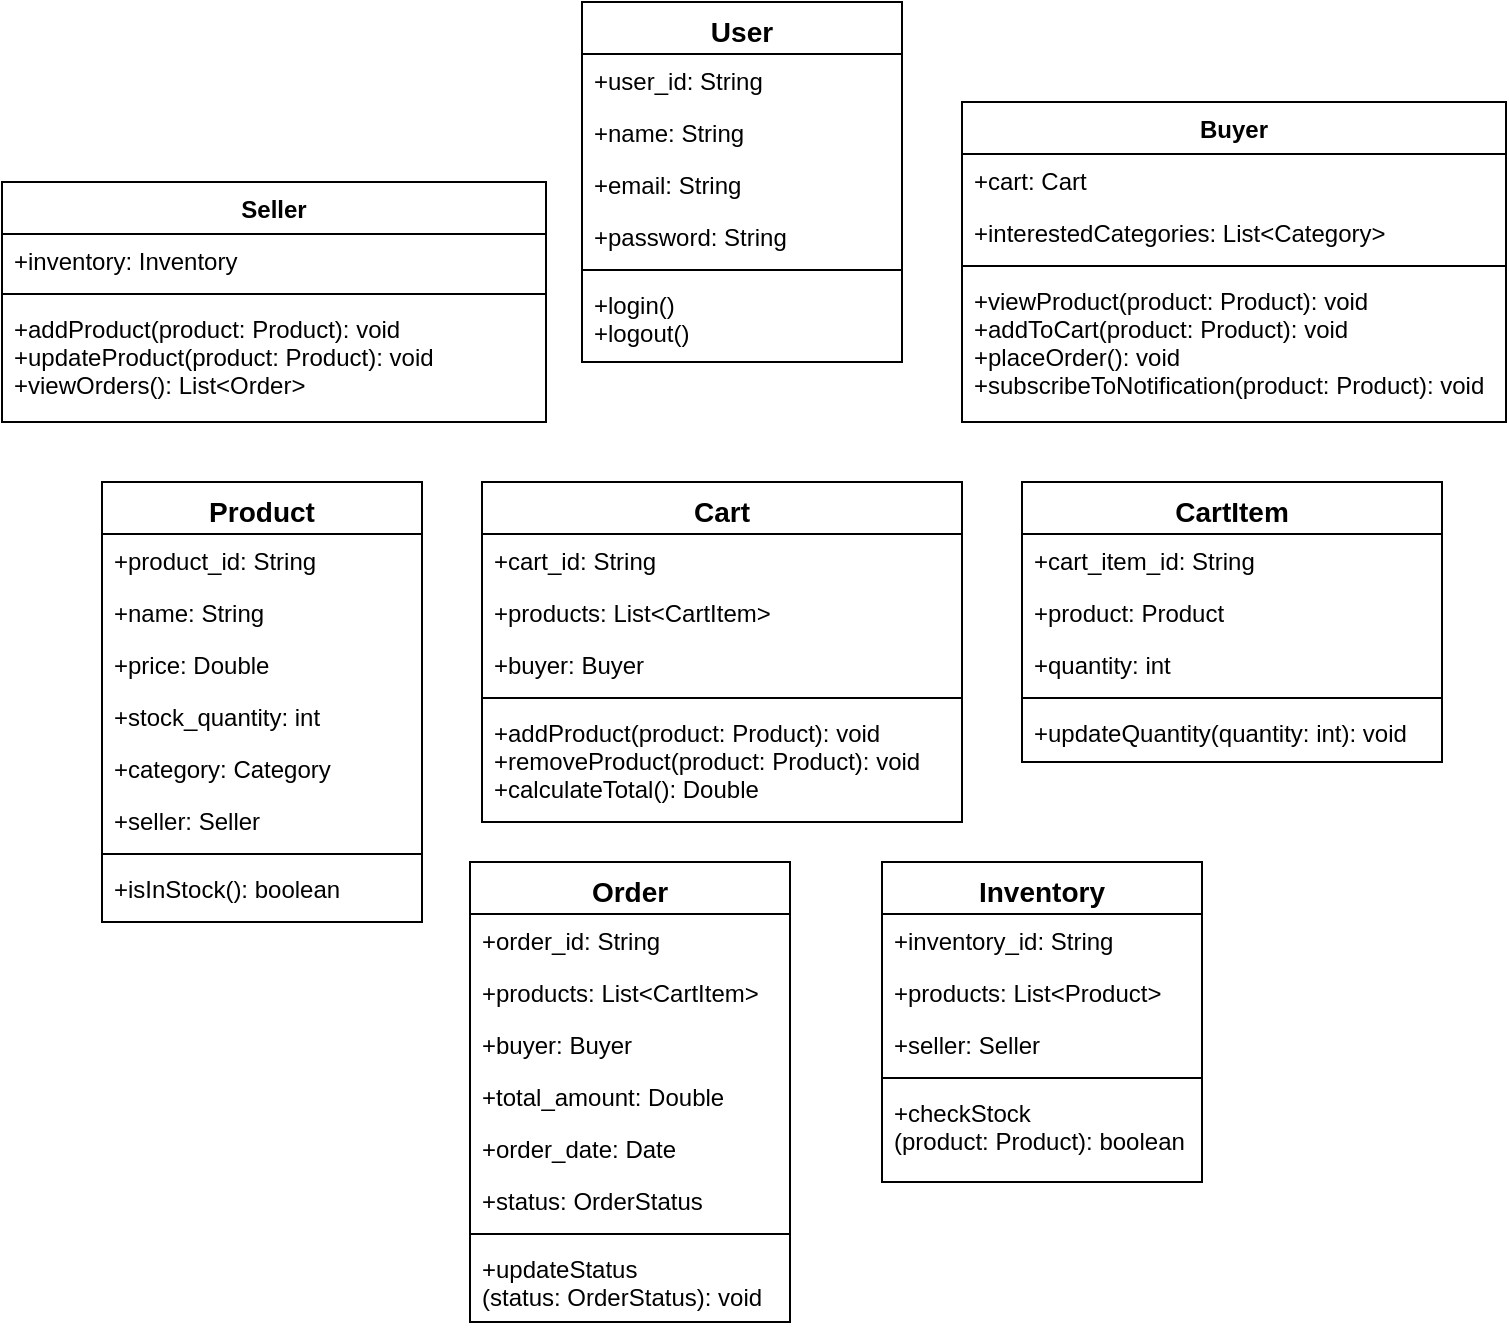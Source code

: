 <mxfile version="24.7.7">
  <diagram id="C5RBs43oDa-KdzZeNtuy" name="Page-1">
    <mxGraphModel dx="1050" dy="557" grid="1" gridSize="10" guides="1" tooltips="1" connect="1" arrows="1" fold="1" page="1" pageScale="1" pageWidth="827" pageHeight="1169" math="0" shadow="0">
      <root>
        <mxCell id="WIyWlLk6GJQsqaUBKTNV-0" />
        <mxCell id="WIyWlLk6GJQsqaUBKTNV-1" parent="WIyWlLk6GJQsqaUBKTNV-0" />
        <mxCell id="zkfFHV4jXpPFQw0GAbJ--0" value="User" style="swimlane;fontStyle=1;align=center;verticalAlign=top;childLayout=stackLayout;horizontal=1;startSize=26;horizontalStack=0;resizeParent=1;resizeLast=0;collapsible=1;marginBottom=0;rounded=0;shadow=0;strokeWidth=1;fontSize=14;" parent="WIyWlLk6GJQsqaUBKTNV-1" vertex="1">
          <mxGeometry x="310" y="60" width="160" height="180" as="geometry">
            <mxRectangle x="230" y="140" width="160" height="26" as="alternateBounds" />
          </mxGeometry>
        </mxCell>
        <mxCell id="zkfFHV4jXpPFQw0GAbJ--1" value="+user_id: String" style="text;align=left;verticalAlign=top;spacingLeft=4;spacingRight=4;overflow=hidden;rotatable=0;points=[[0,0.5],[1,0.5]];portConstraint=eastwest;" parent="zkfFHV4jXpPFQw0GAbJ--0" vertex="1">
          <mxGeometry y="26" width="160" height="26" as="geometry" />
        </mxCell>
        <mxCell id="zkfFHV4jXpPFQw0GAbJ--2" value="+name: String" style="text;align=left;verticalAlign=top;spacingLeft=4;spacingRight=4;overflow=hidden;rotatable=0;points=[[0,0.5],[1,0.5]];portConstraint=eastwest;rounded=0;shadow=0;html=0;" parent="zkfFHV4jXpPFQw0GAbJ--0" vertex="1">
          <mxGeometry y="52" width="160" height="26" as="geometry" />
        </mxCell>
        <mxCell id="zkfFHV4jXpPFQw0GAbJ--3" value="+email: String" style="text;align=left;verticalAlign=top;spacingLeft=4;spacingRight=4;overflow=hidden;rotatable=0;points=[[0,0.5],[1,0.5]];portConstraint=eastwest;rounded=0;shadow=0;html=0;" parent="zkfFHV4jXpPFQw0GAbJ--0" vertex="1">
          <mxGeometry y="78" width="160" height="26" as="geometry" />
        </mxCell>
        <mxCell id="u5Cq7U4rIZ7ZOea5_f4H-0" value="+password: String" style="text;align=left;verticalAlign=top;spacingLeft=4;spacingRight=4;overflow=hidden;rotatable=0;points=[[0,0.5],[1,0.5]];portConstraint=eastwest;rounded=0;shadow=0;html=0;" vertex="1" parent="zkfFHV4jXpPFQw0GAbJ--0">
          <mxGeometry y="104" width="160" height="26" as="geometry" />
        </mxCell>
        <mxCell id="zkfFHV4jXpPFQw0GAbJ--4" value="" style="line;html=1;strokeWidth=1;align=left;verticalAlign=middle;spacingTop=-1;spacingLeft=3;spacingRight=3;rotatable=0;labelPosition=right;points=[];portConstraint=eastwest;" parent="zkfFHV4jXpPFQw0GAbJ--0" vertex="1">
          <mxGeometry y="130" width="160" height="8" as="geometry" />
        </mxCell>
        <mxCell id="zkfFHV4jXpPFQw0GAbJ--5" value="+login()&#xa;+logout()" style="text;align=left;verticalAlign=top;spacingLeft=4;spacingRight=4;overflow=hidden;rotatable=0;points=[[0,0.5],[1,0.5]];portConstraint=eastwest;" parent="zkfFHV4jXpPFQw0GAbJ--0" vertex="1">
          <mxGeometry y="138" width="160" height="42" as="geometry" />
        </mxCell>
        <mxCell id="zkfFHV4jXpPFQw0GAbJ--17" value="Buyer" style="swimlane;fontStyle=1;align=center;verticalAlign=top;childLayout=stackLayout;horizontal=1;startSize=26;horizontalStack=0;resizeParent=1;resizeLast=0;collapsible=1;marginBottom=0;rounded=0;shadow=0;strokeWidth=1;" parent="WIyWlLk6GJQsqaUBKTNV-1" vertex="1">
          <mxGeometry x="500" y="110" width="272" height="160" as="geometry">
            <mxRectangle x="550" y="140" width="160" height="26" as="alternateBounds" />
          </mxGeometry>
        </mxCell>
        <mxCell id="zkfFHV4jXpPFQw0GAbJ--18" value="+cart: Cart" style="text;align=left;verticalAlign=top;spacingLeft=4;spacingRight=4;overflow=hidden;rotatable=0;points=[[0,0.5],[1,0.5]];portConstraint=eastwest;" parent="zkfFHV4jXpPFQw0GAbJ--17" vertex="1">
          <mxGeometry y="26" width="272" height="26" as="geometry" />
        </mxCell>
        <mxCell id="zkfFHV4jXpPFQw0GAbJ--19" value="+interestedCategories: List&lt;Category&gt;" style="text;align=left;verticalAlign=top;spacingLeft=4;spacingRight=4;overflow=hidden;rotatable=0;points=[[0,0.5],[1,0.5]];portConstraint=eastwest;rounded=0;shadow=0;html=0;" parent="zkfFHV4jXpPFQw0GAbJ--17" vertex="1">
          <mxGeometry y="52" width="272" height="26" as="geometry" />
        </mxCell>
        <mxCell id="zkfFHV4jXpPFQw0GAbJ--23" value="" style="line;html=1;strokeWidth=1;align=left;verticalAlign=middle;spacingTop=-1;spacingLeft=3;spacingRight=3;rotatable=0;labelPosition=right;points=[];portConstraint=eastwest;" parent="zkfFHV4jXpPFQw0GAbJ--17" vertex="1">
          <mxGeometry y="78" width="272" height="8" as="geometry" />
        </mxCell>
        <mxCell id="zkfFHV4jXpPFQw0GAbJ--24" value="+viewProduct(product: Product): void&#xa;+addToCart(product: Product): void&#xa;+placeOrder(): void&#xa;+subscribeToNotification(product: Product): void" style="text;align=left;verticalAlign=top;spacingLeft=4;spacingRight=4;overflow=hidden;rotatable=0;points=[[0,0.5],[1,0.5]];portConstraint=eastwest;" parent="zkfFHV4jXpPFQw0GAbJ--17" vertex="1">
          <mxGeometry y="86" width="272" height="74" as="geometry" />
        </mxCell>
        <mxCell id="u5Cq7U4rIZ7ZOea5_f4H-1" value="Seller" style="swimlane;fontStyle=1;align=center;verticalAlign=top;childLayout=stackLayout;horizontal=1;startSize=26;horizontalStack=0;resizeParent=1;resizeLast=0;collapsible=1;marginBottom=0;rounded=0;shadow=0;strokeWidth=1;" vertex="1" parent="WIyWlLk6GJQsqaUBKTNV-1">
          <mxGeometry x="20" y="150" width="272" height="120" as="geometry">
            <mxRectangle x="550" y="140" width="160" height="26" as="alternateBounds" />
          </mxGeometry>
        </mxCell>
        <mxCell id="u5Cq7U4rIZ7ZOea5_f4H-2" value="+inventory: Inventory" style="text;align=left;verticalAlign=top;spacingLeft=4;spacingRight=4;overflow=hidden;rotatable=0;points=[[0,0.5],[1,0.5]];portConstraint=eastwest;" vertex="1" parent="u5Cq7U4rIZ7ZOea5_f4H-1">
          <mxGeometry y="26" width="272" height="26" as="geometry" />
        </mxCell>
        <mxCell id="u5Cq7U4rIZ7ZOea5_f4H-4" value="" style="line;html=1;strokeWidth=1;align=left;verticalAlign=middle;spacingTop=-1;spacingLeft=3;spacingRight=3;rotatable=0;labelPosition=right;points=[];portConstraint=eastwest;" vertex="1" parent="u5Cq7U4rIZ7ZOea5_f4H-1">
          <mxGeometry y="52" width="272" height="8" as="geometry" />
        </mxCell>
        <mxCell id="u5Cq7U4rIZ7ZOea5_f4H-5" value="+addProduct(product: Product): void&#xa;+updateProduct(product: Product): void&#xa;+viewOrders(): List&lt;Order&gt;" style="text;align=left;verticalAlign=top;spacingLeft=4;spacingRight=4;overflow=hidden;rotatable=0;points=[[0,0.5],[1,0.5]];portConstraint=eastwest;" vertex="1" parent="u5Cq7U4rIZ7ZOea5_f4H-1">
          <mxGeometry y="60" width="272" height="60" as="geometry" />
        </mxCell>
        <mxCell id="u5Cq7U4rIZ7ZOea5_f4H-6" value="Product" style="swimlane;fontStyle=1;align=center;verticalAlign=top;childLayout=stackLayout;horizontal=1;startSize=26;horizontalStack=0;resizeParent=1;resizeLast=0;collapsible=1;marginBottom=0;rounded=0;shadow=0;strokeWidth=1;fontSize=14;" vertex="1" parent="WIyWlLk6GJQsqaUBKTNV-1">
          <mxGeometry x="70" y="300" width="160" height="220" as="geometry">
            <mxRectangle x="230" y="140" width="160" height="26" as="alternateBounds" />
          </mxGeometry>
        </mxCell>
        <mxCell id="u5Cq7U4rIZ7ZOea5_f4H-7" value="+product_id: String" style="text;align=left;verticalAlign=top;spacingLeft=4;spacingRight=4;overflow=hidden;rotatable=0;points=[[0,0.5],[1,0.5]];portConstraint=eastwest;" vertex="1" parent="u5Cq7U4rIZ7ZOea5_f4H-6">
          <mxGeometry y="26" width="160" height="26" as="geometry" />
        </mxCell>
        <mxCell id="u5Cq7U4rIZ7ZOea5_f4H-8" value="+name: String" style="text;align=left;verticalAlign=top;spacingLeft=4;spacingRight=4;overflow=hidden;rotatable=0;points=[[0,0.5],[1,0.5]];portConstraint=eastwest;rounded=0;shadow=0;html=0;" vertex="1" parent="u5Cq7U4rIZ7ZOea5_f4H-6">
          <mxGeometry y="52" width="160" height="26" as="geometry" />
        </mxCell>
        <mxCell id="u5Cq7U4rIZ7ZOea5_f4H-9" value="+price: Double" style="text;align=left;verticalAlign=top;spacingLeft=4;spacingRight=4;overflow=hidden;rotatable=0;points=[[0,0.5],[1,0.5]];portConstraint=eastwest;rounded=0;shadow=0;html=0;" vertex="1" parent="u5Cq7U4rIZ7ZOea5_f4H-6">
          <mxGeometry y="78" width="160" height="26" as="geometry" />
        </mxCell>
        <mxCell id="u5Cq7U4rIZ7ZOea5_f4H-10" value="+stock_quantity: int" style="text;align=left;verticalAlign=top;spacingLeft=4;spacingRight=4;overflow=hidden;rotatable=0;points=[[0,0.5],[1,0.5]];portConstraint=eastwest;rounded=0;shadow=0;html=0;" vertex="1" parent="u5Cq7U4rIZ7ZOea5_f4H-6">
          <mxGeometry y="104" width="160" height="26" as="geometry" />
        </mxCell>
        <mxCell id="u5Cq7U4rIZ7ZOea5_f4H-13" value="+category: Category" style="text;align=left;verticalAlign=top;spacingLeft=4;spacingRight=4;overflow=hidden;rotatable=0;points=[[0,0.5],[1,0.5]];portConstraint=eastwest;rounded=0;shadow=0;html=0;" vertex="1" parent="u5Cq7U4rIZ7ZOea5_f4H-6">
          <mxGeometry y="130" width="160" height="26" as="geometry" />
        </mxCell>
        <mxCell id="u5Cq7U4rIZ7ZOea5_f4H-14" value="+seller: Seller" style="text;align=left;verticalAlign=top;spacingLeft=4;spacingRight=4;overflow=hidden;rotatable=0;points=[[0,0.5],[1,0.5]];portConstraint=eastwest;rounded=0;shadow=0;html=0;" vertex="1" parent="u5Cq7U4rIZ7ZOea5_f4H-6">
          <mxGeometry y="156" width="160" height="26" as="geometry" />
        </mxCell>
        <mxCell id="u5Cq7U4rIZ7ZOea5_f4H-11" value="" style="line;html=1;strokeWidth=1;align=left;verticalAlign=middle;spacingTop=-1;spacingLeft=3;spacingRight=3;rotatable=0;labelPosition=right;points=[];portConstraint=eastwest;" vertex="1" parent="u5Cq7U4rIZ7ZOea5_f4H-6">
          <mxGeometry y="182" width="160" height="8" as="geometry" />
        </mxCell>
        <mxCell id="u5Cq7U4rIZ7ZOea5_f4H-12" value="+isInStock(): boolean" style="text;align=left;verticalAlign=top;spacingLeft=4;spacingRight=4;overflow=hidden;rotatable=0;points=[[0,0.5],[1,0.5]];portConstraint=eastwest;" vertex="1" parent="u5Cq7U4rIZ7ZOea5_f4H-6">
          <mxGeometry y="190" width="160" height="30" as="geometry" />
        </mxCell>
        <mxCell id="u5Cq7U4rIZ7ZOea5_f4H-15" value="Cart" style="swimlane;fontStyle=1;align=center;verticalAlign=top;childLayout=stackLayout;horizontal=1;startSize=26;horizontalStack=0;resizeParent=1;resizeLast=0;collapsible=1;marginBottom=0;rounded=0;shadow=0;strokeWidth=1;fontSize=14;" vertex="1" parent="WIyWlLk6GJQsqaUBKTNV-1">
          <mxGeometry x="260" y="300" width="240" height="170" as="geometry">
            <mxRectangle x="230" y="140" width="160" height="26" as="alternateBounds" />
          </mxGeometry>
        </mxCell>
        <mxCell id="u5Cq7U4rIZ7ZOea5_f4H-16" value="+cart_id: String" style="text;align=left;verticalAlign=top;spacingLeft=4;spacingRight=4;overflow=hidden;rotatable=0;points=[[0,0.5],[1,0.5]];portConstraint=eastwest;" vertex="1" parent="u5Cq7U4rIZ7ZOea5_f4H-15">
          <mxGeometry y="26" width="240" height="26" as="geometry" />
        </mxCell>
        <mxCell id="u5Cq7U4rIZ7ZOea5_f4H-17" value="+products: List&lt;CartItem&gt;" style="text;align=left;verticalAlign=top;spacingLeft=4;spacingRight=4;overflow=hidden;rotatable=0;points=[[0,0.5],[1,0.5]];portConstraint=eastwest;rounded=0;shadow=0;html=0;" vertex="1" parent="u5Cq7U4rIZ7ZOea5_f4H-15">
          <mxGeometry y="52" width="240" height="26" as="geometry" />
        </mxCell>
        <mxCell id="u5Cq7U4rIZ7ZOea5_f4H-18" value="+buyer: Buyer" style="text;align=left;verticalAlign=top;spacingLeft=4;spacingRight=4;overflow=hidden;rotatable=0;points=[[0,0.5],[1,0.5]];portConstraint=eastwest;rounded=0;shadow=0;html=0;" vertex="1" parent="u5Cq7U4rIZ7ZOea5_f4H-15">
          <mxGeometry y="78" width="240" height="26" as="geometry" />
        </mxCell>
        <mxCell id="u5Cq7U4rIZ7ZOea5_f4H-20" value="" style="line;html=1;strokeWidth=1;align=left;verticalAlign=middle;spacingTop=-1;spacingLeft=3;spacingRight=3;rotatable=0;labelPosition=right;points=[];portConstraint=eastwest;" vertex="1" parent="u5Cq7U4rIZ7ZOea5_f4H-15">
          <mxGeometry y="104" width="240" height="8" as="geometry" />
        </mxCell>
        <mxCell id="u5Cq7U4rIZ7ZOea5_f4H-21" value="+addProduct(product: Product): void&#xa;+removeProduct(product: Product): void&#xa;+calculateTotal(): Double" style="text;align=left;verticalAlign=top;spacingLeft=4;spacingRight=4;overflow=hidden;rotatable=0;points=[[0,0.5],[1,0.5]];portConstraint=eastwest;" vertex="1" parent="u5Cq7U4rIZ7ZOea5_f4H-15">
          <mxGeometry y="112" width="240" height="58" as="geometry" />
        </mxCell>
        <mxCell id="u5Cq7U4rIZ7ZOea5_f4H-22" value="CartItem" style="swimlane;fontStyle=1;align=center;verticalAlign=top;childLayout=stackLayout;horizontal=1;startSize=26;horizontalStack=0;resizeParent=1;resizeLast=0;collapsible=1;marginBottom=0;rounded=0;shadow=0;strokeWidth=1;fontSize=14;" vertex="1" parent="WIyWlLk6GJQsqaUBKTNV-1">
          <mxGeometry x="530" y="300" width="210" height="140" as="geometry">
            <mxRectangle x="230" y="140" width="160" height="26" as="alternateBounds" />
          </mxGeometry>
        </mxCell>
        <mxCell id="u5Cq7U4rIZ7ZOea5_f4H-23" value="+cart_item_id: String" style="text;align=left;verticalAlign=top;spacingLeft=4;spacingRight=4;overflow=hidden;rotatable=0;points=[[0,0.5],[1,0.5]];portConstraint=eastwest;" vertex="1" parent="u5Cq7U4rIZ7ZOea5_f4H-22">
          <mxGeometry y="26" width="210" height="26" as="geometry" />
        </mxCell>
        <mxCell id="u5Cq7U4rIZ7ZOea5_f4H-24" value="+product: Product" style="text;align=left;verticalAlign=top;spacingLeft=4;spacingRight=4;overflow=hidden;rotatable=0;points=[[0,0.5],[1,0.5]];portConstraint=eastwest;rounded=0;shadow=0;html=0;" vertex="1" parent="u5Cq7U4rIZ7ZOea5_f4H-22">
          <mxGeometry y="52" width="210" height="26" as="geometry" />
        </mxCell>
        <mxCell id="u5Cq7U4rIZ7ZOea5_f4H-25" value="+quantity: int" style="text;align=left;verticalAlign=top;spacingLeft=4;spacingRight=4;overflow=hidden;rotatable=0;points=[[0,0.5],[1,0.5]];portConstraint=eastwest;rounded=0;shadow=0;html=0;" vertex="1" parent="u5Cq7U4rIZ7ZOea5_f4H-22">
          <mxGeometry y="78" width="210" height="26" as="geometry" />
        </mxCell>
        <mxCell id="u5Cq7U4rIZ7ZOea5_f4H-27" value="" style="line;html=1;strokeWidth=1;align=left;verticalAlign=middle;spacingTop=-1;spacingLeft=3;spacingRight=3;rotatable=0;labelPosition=right;points=[];portConstraint=eastwest;" vertex="1" parent="u5Cq7U4rIZ7ZOea5_f4H-22">
          <mxGeometry y="104" width="210" height="8" as="geometry" />
        </mxCell>
        <mxCell id="u5Cq7U4rIZ7ZOea5_f4H-28" value="+updateQuantity(quantity: int): void" style="text;align=left;verticalAlign=top;spacingLeft=4;spacingRight=4;overflow=hidden;rotatable=0;points=[[0,0.5],[1,0.5]];portConstraint=eastwest;" vertex="1" parent="u5Cq7U4rIZ7ZOea5_f4H-22">
          <mxGeometry y="112" width="210" height="28" as="geometry" />
        </mxCell>
        <mxCell id="u5Cq7U4rIZ7ZOea5_f4H-29" value="Order" style="swimlane;fontStyle=1;align=center;verticalAlign=top;childLayout=stackLayout;horizontal=1;startSize=26;horizontalStack=0;resizeParent=1;resizeLast=0;collapsible=1;marginBottom=0;rounded=0;shadow=0;strokeWidth=1;fontSize=14;" vertex="1" parent="WIyWlLk6GJQsqaUBKTNV-1">
          <mxGeometry x="254" y="490" width="160" height="230" as="geometry">
            <mxRectangle x="230" y="140" width="160" height="26" as="alternateBounds" />
          </mxGeometry>
        </mxCell>
        <mxCell id="u5Cq7U4rIZ7ZOea5_f4H-30" value="+order_id: String" style="text;align=left;verticalAlign=top;spacingLeft=4;spacingRight=4;overflow=hidden;rotatable=0;points=[[0,0.5],[1,0.5]];portConstraint=eastwest;" vertex="1" parent="u5Cq7U4rIZ7ZOea5_f4H-29">
          <mxGeometry y="26" width="160" height="26" as="geometry" />
        </mxCell>
        <mxCell id="u5Cq7U4rIZ7ZOea5_f4H-31" value="+products: List&lt;CartItem&gt;" style="text;align=left;verticalAlign=top;spacingLeft=4;spacingRight=4;overflow=hidden;rotatable=0;points=[[0,0.5],[1,0.5]];portConstraint=eastwest;rounded=0;shadow=0;html=0;" vertex="1" parent="u5Cq7U4rIZ7ZOea5_f4H-29">
          <mxGeometry y="52" width="160" height="26" as="geometry" />
        </mxCell>
        <mxCell id="u5Cq7U4rIZ7ZOea5_f4H-32" value="+buyer: Buyer" style="text;align=left;verticalAlign=top;spacingLeft=4;spacingRight=4;overflow=hidden;rotatable=0;points=[[0,0.5],[1,0.5]];portConstraint=eastwest;rounded=0;shadow=0;html=0;" vertex="1" parent="u5Cq7U4rIZ7ZOea5_f4H-29">
          <mxGeometry y="78" width="160" height="26" as="geometry" />
        </mxCell>
        <mxCell id="u5Cq7U4rIZ7ZOea5_f4H-33" value="+total_amount: Double" style="text;align=left;verticalAlign=top;spacingLeft=4;spacingRight=4;overflow=hidden;rotatable=0;points=[[0,0.5],[1,0.5]];portConstraint=eastwest;rounded=0;shadow=0;html=0;" vertex="1" parent="u5Cq7U4rIZ7ZOea5_f4H-29">
          <mxGeometry y="104" width="160" height="26" as="geometry" />
        </mxCell>
        <mxCell id="u5Cq7U4rIZ7ZOea5_f4H-34" value="+order_date: Date" style="text;align=left;verticalAlign=top;spacingLeft=4;spacingRight=4;overflow=hidden;rotatable=0;points=[[0,0.5],[1,0.5]];portConstraint=eastwest;rounded=0;shadow=0;html=0;" vertex="1" parent="u5Cq7U4rIZ7ZOea5_f4H-29">
          <mxGeometry y="130" width="160" height="26" as="geometry" />
        </mxCell>
        <mxCell id="u5Cq7U4rIZ7ZOea5_f4H-35" value="+status: OrderStatus" style="text;align=left;verticalAlign=top;spacingLeft=4;spacingRight=4;overflow=hidden;rotatable=0;points=[[0,0.5],[1,0.5]];portConstraint=eastwest;rounded=0;shadow=0;html=0;" vertex="1" parent="u5Cq7U4rIZ7ZOea5_f4H-29">
          <mxGeometry y="156" width="160" height="26" as="geometry" />
        </mxCell>
        <mxCell id="u5Cq7U4rIZ7ZOea5_f4H-36" value="" style="line;html=1;strokeWidth=1;align=left;verticalAlign=middle;spacingTop=-1;spacingLeft=3;spacingRight=3;rotatable=0;labelPosition=right;points=[];portConstraint=eastwest;" vertex="1" parent="u5Cq7U4rIZ7ZOea5_f4H-29">
          <mxGeometry y="182" width="160" height="8" as="geometry" />
        </mxCell>
        <mxCell id="u5Cq7U4rIZ7ZOea5_f4H-37" value="+updateStatus&#xa;(status: OrderStatus): void" style="text;align=left;verticalAlign=top;spacingLeft=4;spacingRight=4;overflow=hidden;rotatable=0;points=[[0,0.5],[1,0.5]];portConstraint=eastwest;" vertex="1" parent="u5Cq7U4rIZ7ZOea5_f4H-29">
          <mxGeometry y="190" width="160" height="40" as="geometry" />
        </mxCell>
        <mxCell id="u5Cq7U4rIZ7ZOea5_f4H-38" value="Inventory" style="swimlane;fontStyle=1;align=center;verticalAlign=top;childLayout=stackLayout;horizontal=1;startSize=26;horizontalStack=0;resizeParent=1;resizeLast=0;collapsible=1;marginBottom=0;rounded=0;shadow=0;strokeWidth=1;fontSize=14;" vertex="1" parent="WIyWlLk6GJQsqaUBKTNV-1">
          <mxGeometry x="460" y="490" width="160" height="160" as="geometry">
            <mxRectangle x="230" y="140" width="160" height="26" as="alternateBounds" />
          </mxGeometry>
        </mxCell>
        <mxCell id="u5Cq7U4rIZ7ZOea5_f4H-39" value="+inventory_id: String" style="text;align=left;verticalAlign=top;spacingLeft=4;spacingRight=4;overflow=hidden;rotatable=0;points=[[0,0.5],[1,0.5]];portConstraint=eastwest;" vertex="1" parent="u5Cq7U4rIZ7ZOea5_f4H-38">
          <mxGeometry y="26" width="160" height="26" as="geometry" />
        </mxCell>
        <mxCell id="u5Cq7U4rIZ7ZOea5_f4H-40" value="+products: List&lt;Product&gt;" style="text;align=left;verticalAlign=top;spacingLeft=4;spacingRight=4;overflow=hidden;rotatable=0;points=[[0,0.5],[1,0.5]];portConstraint=eastwest;rounded=0;shadow=0;html=0;" vertex="1" parent="u5Cq7U4rIZ7ZOea5_f4H-38">
          <mxGeometry y="52" width="160" height="26" as="geometry" />
        </mxCell>
        <mxCell id="u5Cq7U4rIZ7ZOea5_f4H-41" value="+seller: Seller" style="text;align=left;verticalAlign=top;spacingLeft=4;spacingRight=4;overflow=hidden;rotatable=0;points=[[0,0.5],[1,0.5]];portConstraint=eastwest;rounded=0;shadow=0;html=0;" vertex="1" parent="u5Cq7U4rIZ7ZOea5_f4H-38">
          <mxGeometry y="78" width="160" height="26" as="geometry" />
        </mxCell>
        <mxCell id="u5Cq7U4rIZ7ZOea5_f4H-45" value="" style="line;html=1;strokeWidth=1;align=left;verticalAlign=middle;spacingTop=-1;spacingLeft=3;spacingRight=3;rotatable=0;labelPosition=right;points=[];portConstraint=eastwest;" vertex="1" parent="u5Cq7U4rIZ7ZOea5_f4H-38">
          <mxGeometry y="104" width="160" height="8" as="geometry" />
        </mxCell>
        <mxCell id="u5Cq7U4rIZ7ZOea5_f4H-46" value="+checkStock&#xa;(product: Product): boolean" style="text;align=left;verticalAlign=top;spacingLeft=4;spacingRight=4;overflow=hidden;rotatable=0;points=[[0,0.5],[1,0.5]];portConstraint=eastwest;" vertex="1" parent="u5Cq7U4rIZ7ZOea5_f4H-38">
          <mxGeometry y="112" width="160" height="48" as="geometry" />
        </mxCell>
      </root>
    </mxGraphModel>
  </diagram>
</mxfile>
